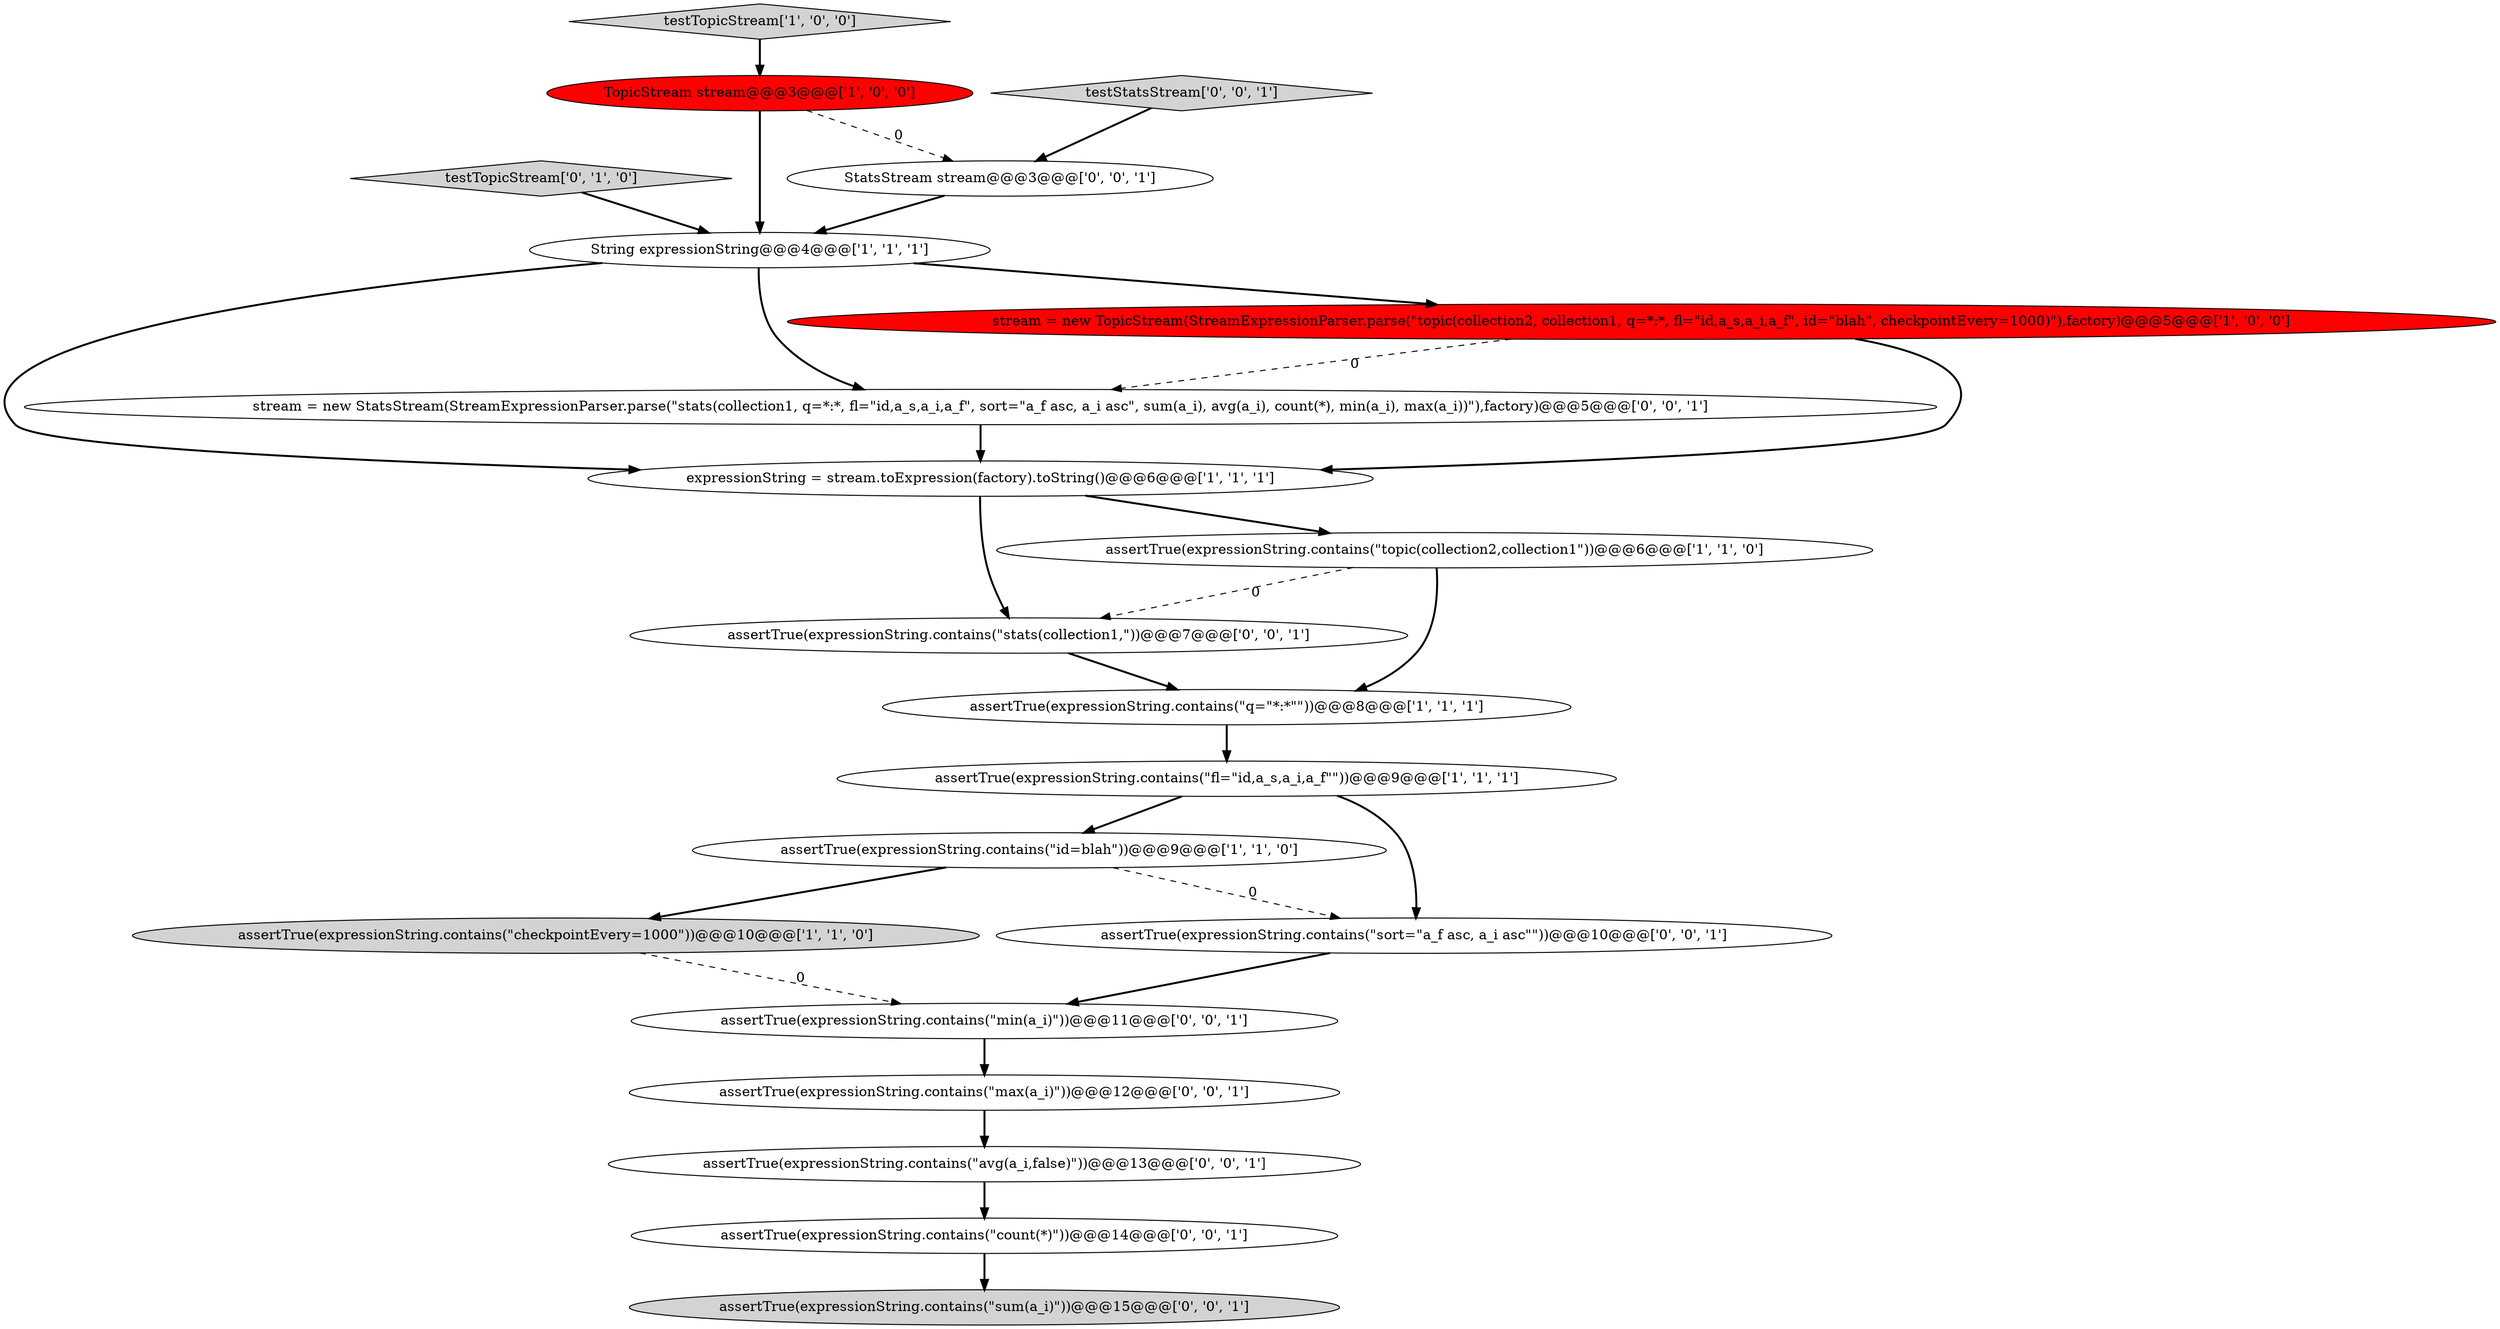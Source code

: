 digraph {
10 [style = filled, label = "testTopicStream['0', '1', '0']", fillcolor = lightgray, shape = diamond image = "AAA0AAABBB2BBB"];
4 [style = filled, label = "assertTrue(expressionString.contains(\"fl=\"id,a_s,a_i,a_f\"\"))@@@9@@@['1', '1', '1']", fillcolor = white, shape = ellipse image = "AAA0AAABBB1BBB"];
2 [style = filled, label = "assertTrue(expressionString.contains(\"q=\"*:*\"\"))@@@8@@@['1', '1', '1']", fillcolor = white, shape = ellipse image = "AAA0AAABBB1BBB"];
5 [style = filled, label = "testTopicStream['1', '0', '0']", fillcolor = lightgray, shape = diamond image = "AAA0AAABBB1BBB"];
17 [style = filled, label = "assertTrue(expressionString.contains(\"stats(collection1,\"))@@@7@@@['0', '0', '1']", fillcolor = white, shape = ellipse image = "AAA0AAABBB3BBB"];
1 [style = filled, label = "assertTrue(expressionString.contains(\"topic(collection2,collection1\"))@@@6@@@['1', '1', '0']", fillcolor = white, shape = ellipse image = "AAA0AAABBB1BBB"];
3 [style = filled, label = "TopicStream stream@@@3@@@['1', '0', '0']", fillcolor = red, shape = ellipse image = "AAA1AAABBB1BBB"];
6 [style = filled, label = "String expressionString@@@4@@@['1', '1', '1']", fillcolor = white, shape = ellipse image = "AAA0AAABBB1BBB"];
9 [style = filled, label = "assertTrue(expressionString.contains(\"id=blah\"))@@@9@@@['1', '1', '0']", fillcolor = white, shape = ellipse image = "AAA0AAABBB1BBB"];
13 [style = filled, label = "assertTrue(expressionString.contains(\"min(a_i)\"))@@@11@@@['0', '0', '1']", fillcolor = white, shape = ellipse image = "AAA0AAABBB3BBB"];
19 [style = filled, label = "assertTrue(expressionString.contains(\"avg(a_i,false)\"))@@@13@@@['0', '0', '1']", fillcolor = white, shape = ellipse image = "AAA0AAABBB3BBB"];
14 [style = filled, label = "assertTrue(expressionString.contains(\"sort=\"a_f asc, a_i asc\"\"))@@@10@@@['0', '0', '1']", fillcolor = white, shape = ellipse image = "AAA0AAABBB3BBB"];
11 [style = filled, label = "assertTrue(expressionString.contains(\"count(*)\"))@@@14@@@['0', '0', '1']", fillcolor = white, shape = ellipse image = "AAA0AAABBB3BBB"];
8 [style = filled, label = "expressionString = stream.toExpression(factory).toString()@@@6@@@['1', '1', '1']", fillcolor = white, shape = ellipse image = "AAA0AAABBB1BBB"];
20 [style = filled, label = "stream = new StatsStream(StreamExpressionParser.parse(\"stats(collection1, q=*:*, fl=\"id,a_s,a_i,a_f\", sort=\"a_f asc, a_i asc\", sum(a_i), avg(a_i), count(*), min(a_i), max(a_i))\"),factory)@@@5@@@['0', '0', '1']", fillcolor = white, shape = ellipse image = "AAA0AAABBB3BBB"];
0 [style = filled, label = "stream = new TopicStream(StreamExpressionParser.parse(\"topic(collection2, collection1, q=*:*, fl=\"id,a_s,a_i,a_f\", id=\"blah\", checkpointEvery=1000)\"),factory)@@@5@@@['1', '0', '0']", fillcolor = red, shape = ellipse image = "AAA1AAABBB1BBB"];
18 [style = filled, label = "assertTrue(expressionString.contains(\"max(a_i)\"))@@@12@@@['0', '0', '1']", fillcolor = white, shape = ellipse image = "AAA0AAABBB3BBB"];
15 [style = filled, label = "testStatsStream['0', '0', '1']", fillcolor = lightgray, shape = diamond image = "AAA0AAABBB3BBB"];
7 [style = filled, label = "assertTrue(expressionString.contains(\"checkpointEvery=1000\"))@@@10@@@['1', '1', '0']", fillcolor = lightgray, shape = ellipse image = "AAA0AAABBB1BBB"];
12 [style = filled, label = "assertTrue(expressionString.contains(\"sum(a_i)\"))@@@15@@@['0', '0', '1']", fillcolor = lightgray, shape = ellipse image = "AAA0AAABBB3BBB"];
16 [style = filled, label = "StatsStream stream@@@3@@@['0', '0', '1']", fillcolor = white, shape = ellipse image = "AAA0AAABBB3BBB"];
5->3 [style = bold, label=""];
4->9 [style = bold, label=""];
4->14 [style = bold, label=""];
16->6 [style = bold, label=""];
18->19 [style = bold, label=""];
3->6 [style = bold, label=""];
19->11 [style = bold, label=""];
11->12 [style = bold, label=""];
6->0 [style = bold, label=""];
9->7 [style = bold, label=""];
15->16 [style = bold, label=""];
0->20 [style = dashed, label="0"];
2->4 [style = bold, label=""];
10->6 [style = bold, label=""];
6->20 [style = bold, label=""];
8->1 [style = bold, label=""];
8->17 [style = bold, label=""];
20->8 [style = bold, label=""];
1->17 [style = dashed, label="0"];
9->14 [style = dashed, label="0"];
17->2 [style = bold, label=""];
6->8 [style = bold, label=""];
0->8 [style = bold, label=""];
7->13 [style = dashed, label="0"];
1->2 [style = bold, label=""];
14->13 [style = bold, label=""];
3->16 [style = dashed, label="0"];
13->18 [style = bold, label=""];
}

